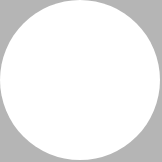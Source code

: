 <mxfile version="21.1.2" type="device" pages="2">
  <diagram name="Ball" id="zW6XhVGRqx-Vi5JAzccY">
    <mxGraphModel dx="589" dy="510" grid="1" gridSize="10" guides="1" tooltips="1" connect="1" arrows="1" fold="1" page="1" pageScale="1" pageWidth="850" pageHeight="1100" background="#b5b5b5" math="0" shadow="0">
      <root>
        <mxCell id="0" />
        <mxCell id="1" parent="0" />
        <mxCell id="pwgguKnRy4pTU8jPV9tz-1" value="" style="ellipse;whiteSpace=wrap;html=1;aspect=fixed;strokeColor=none;" vertex="1" parent="1">
          <mxGeometry x="280" y="200" width="80" height="80" as="geometry" />
        </mxCell>
      </root>
    </mxGraphModel>
  </diagram>
  <diagram id="4U_Qbrt4q3E7q-OUe1Bj" name="Paddle">
    <mxGraphModel dx="589" dy="510" grid="1" gridSize="10" guides="1" tooltips="1" connect="1" arrows="1" fold="1" page="1" pageScale="1" pageWidth="850" pageHeight="1100" background="#CCCCCC" math="0" shadow="0">
      <root>
        <mxCell id="0" />
        <mxCell id="1" parent="0" />
        <mxCell id="B-N55Gx-kszWAL0OW8vA-1" value="" style="rounded=0;whiteSpace=wrap;html=1;strokeColor=none;" vertex="1" parent="1">
          <mxGeometry x="240" y="160" width="40" height="200" as="geometry" />
        </mxCell>
      </root>
    </mxGraphModel>
  </diagram>
</mxfile>
